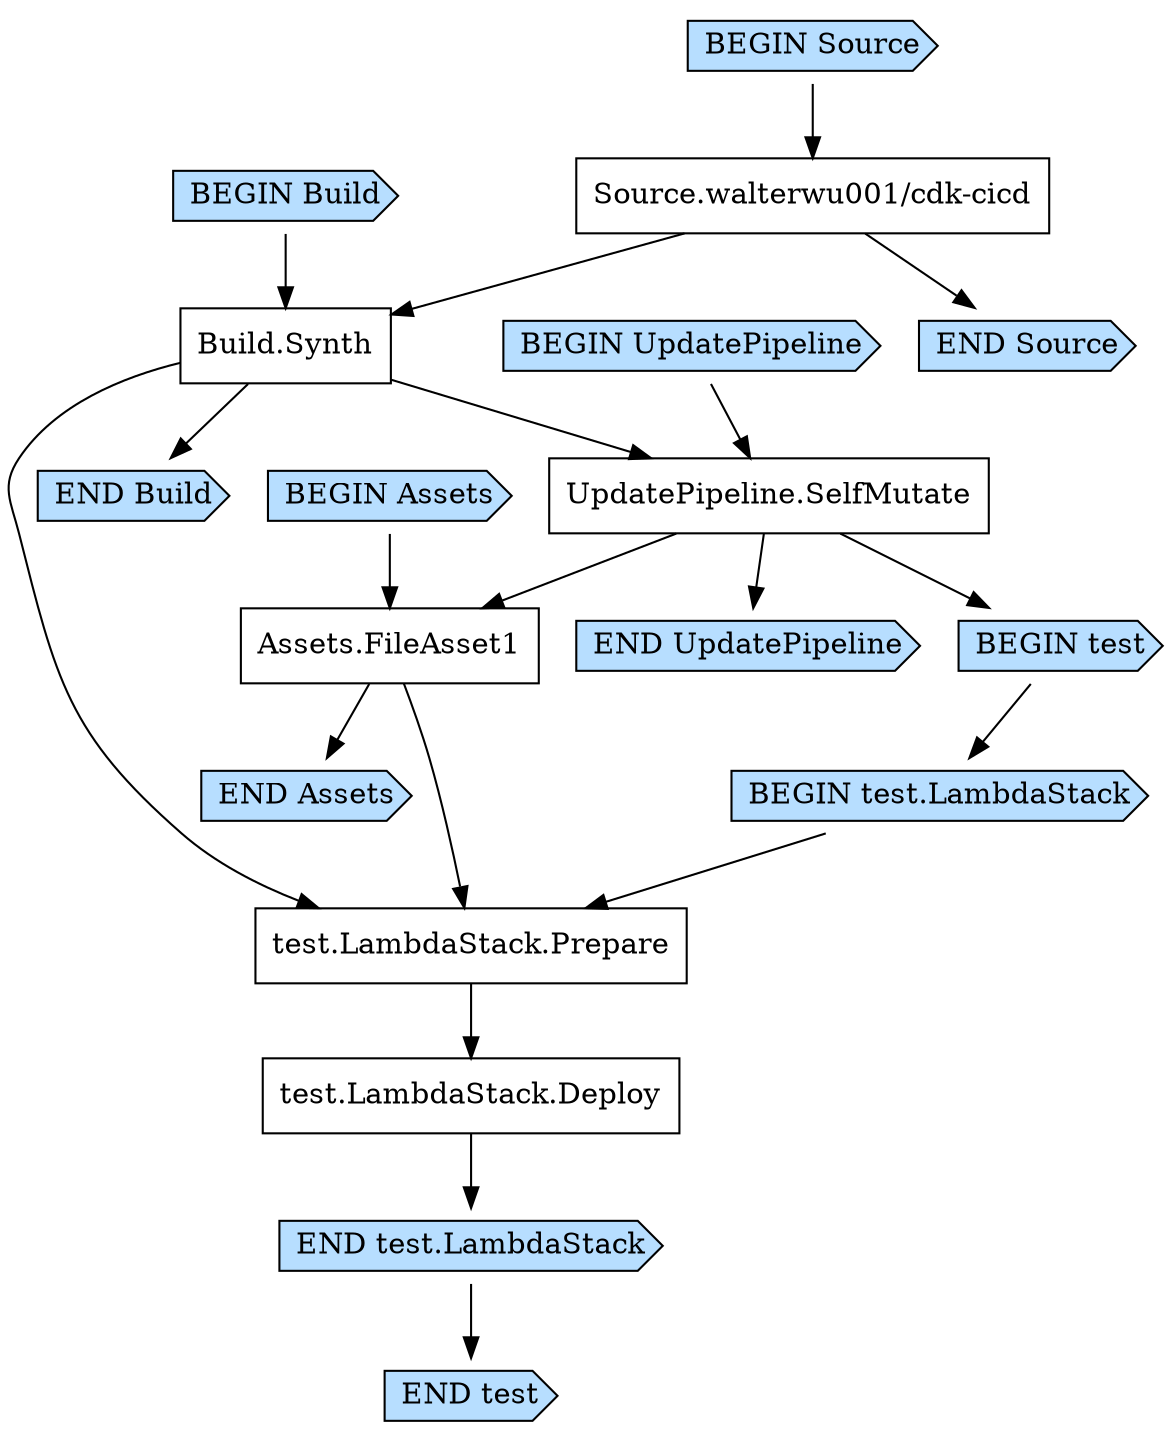 digraph G {
  # Arrows represent an "unlocks" relationship (opposite of dependency). So chosen
  # because the layout looks more natural that way.
  # To represent subgraph dependencies, subgraphs are represented by BEGIN/END nodes.
  # To render: `dot -Tsvg CdkCicdStackAwesomePipeline1DCEBB596.dot > graph.svg`, open in a browser.
  node [shape="box"];
"BEGIN Build" [shape="cds", style="filled", fillcolor="#b7deff"];
"END Build" [shape="cds", style="filled", fillcolor="#b7deff"];
"Build.Synth";
"Source.walterwu001/cdk-cicd" -> "Build.Synth";
"BEGIN Build" -> "Build.Synth";
"Build.Synth" -> "END Build";
"BEGIN UpdatePipeline" [shape="cds", style="filled", fillcolor="#b7deff"];
"END UpdatePipeline" [shape="cds", style="filled", fillcolor="#b7deff"];
"UpdatePipeline.SelfMutate";
"Build.Synth" -> "UpdatePipeline.SelfMutate";
"BEGIN UpdatePipeline" -> "UpdatePipeline.SelfMutate";
"UpdatePipeline.SelfMutate" -> "END UpdatePipeline";
"BEGIN Assets" [shape="cds", style="filled", fillcolor="#b7deff"];
"END Assets" [shape="cds", style="filled", fillcolor="#b7deff"];
"Assets.FileAsset1";
"UpdatePipeline.SelfMutate" -> "Assets.FileAsset1";
"BEGIN Assets" -> "Assets.FileAsset1";
"Assets.FileAsset1" -> "END Assets";
"BEGIN test" [shape="cds", style="filled", fillcolor="#b7deff"];
"END test" [shape="cds", style="filled", fillcolor="#b7deff"];
"UpdatePipeline.SelfMutate" -> "BEGIN test";
"BEGIN test.LambdaStack" [shape="cds", style="filled", fillcolor="#b7deff"];
"END test.LambdaStack" [shape="cds", style="filled", fillcolor="#b7deff"];
"test.LambdaStack.Deploy";
"test.LambdaStack.Prepare" -> "test.LambdaStack.Deploy";
"test.LambdaStack.Prepare";
"Build.Synth" -> "test.LambdaStack.Prepare";
"Assets.FileAsset1" -> "test.LambdaStack.Prepare";
"BEGIN test.LambdaStack" -> "test.LambdaStack.Prepare";
"test.LambdaStack.Deploy" -> "END test.LambdaStack";
"BEGIN test" -> "BEGIN test.LambdaStack";
"END test.LambdaStack" -> "END test";
"BEGIN Source" [shape="cds", style="filled", fillcolor="#b7deff"];
"END Source" [shape="cds", style="filled", fillcolor="#b7deff"];
"Source.walterwu001/cdk-cicd";
"BEGIN Source" -> "Source.walterwu001/cdk-cicd";
"Source.walterwu001/cdk-cicd" -> "END Source";
}